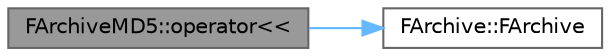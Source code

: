digraph "FArchiveMD5::operator&lt;&lt;"
{
 // INTERACTIVE_SVG=YES
 // LATEX_PDF_SIZE
  bgcolor="transparent";
  edge [fontname=Helvetica,fontsize=10,labelfontname=Helvetica,labelfontsize=10];
  node [fontname=Helvetica,fontsize=10,shape=box,height=0.2,width=0.4];
  rankdir="LR";
  Node1 [id="Node000001",label="FArchiveMD5::operator\<\<",height=0.2,width=0.4,color="gray40", fillcolor="grey60", style="filled", fontcolor="black",tooltip="Serializes an FName value from or into this archive."];
  Node1 -> Node2 [id="edge1_Node000001_Node000002",color="steelblue1",style="solid",tooltip=" "];
  Node2 [id="Node000002",label="FArchive::FArchive",height=0.2,width=0.4,color="grey40", fillcolor="white", style="filled",URL="$d0/df8/classFArchive.html#ad36f53e50855130b981a47560e7ed48c",tooltip=" "];
}
